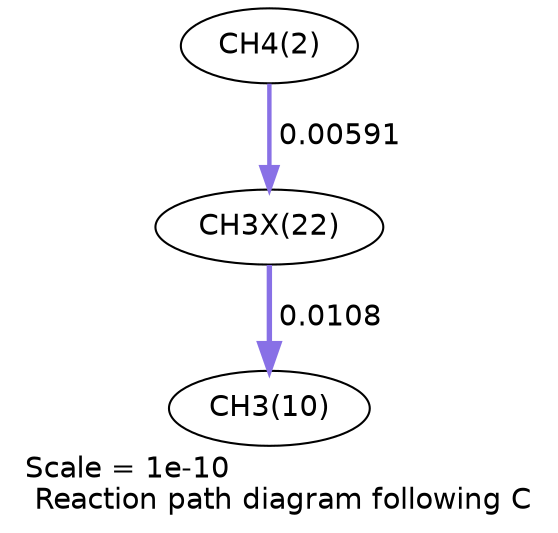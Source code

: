 digraph reaction_paths {
center=1;
s4 -> s24[fontname="Helvetica", penwidth=2.13, arrowsize=1.06, color="0.7, 0.506, 0.9"
, label=" 0.00591"];
s24 -> s12[fontname="Helvetica", penwidth=2.58, arrowsize=1.29, color="0.7, 0.511, 0.9"
, label=" 0.0108"];
s4 [ fontname="Helvetica", label="CH4(2)"];
s12 [ fontname="Helvetica", label="CH3(10)"];
s24 [ fontname="Helvetica", label="CH3X(22)"];
 label = "Scale = 1e-10\l Reaction path diagram following C";
 fontname = "Helvetica";
}
